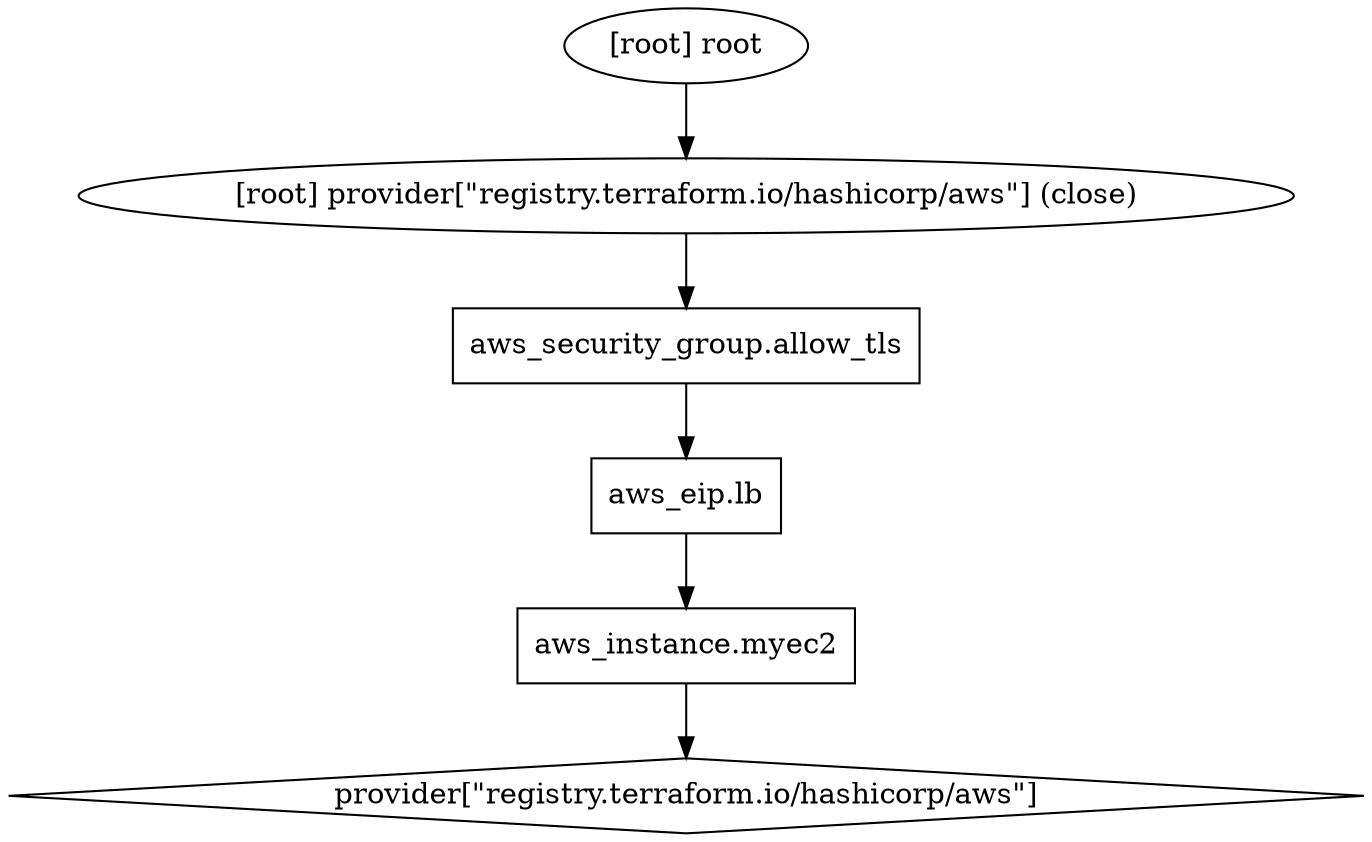 digraph {
	compound = "true"
	newrank = "true"
	subgraph "root" {
		"[root] aws_eip.lb (expand)" [label = "aws_eip.lb", shape = "box"]
		"[root] aws_instance.myec2 (expand)" [label = "aws_instance.myec2", shape = "box"]
		"[root] aws_security_group.allow_tls (expand)" [label = "aws_security_group.allow_tls", shape = "box"]
		"[root] provider[\"registry.terraform.io/hashicorp/aws\"]" [label = "provider[\"registry.terraform.io/hashicorp/aws\"]", shape = "diamond"]
		"[root] aws_eip.lb (expand)" -> "[root] aws_instance.myec2 (expand)"
		"[root] aws_instance.myec2 (expand)" -> "[root] provider[\"registry.terraform.io/hashicorp/aws\"]"
		"[root] aws_security_group.allow_tls (expand)" -> "[root] aws_eip.lb (expand)"
		"[root] provider[\"registry.terraform.io/hashicorp/aws\"] (close)" -> "[root] aws_security_group.allow_tls (expand)"
		"[root] root" -> "[root] provider[\"registry.terraform.io/hashicorp/aws\"] (close)"
	}
}

